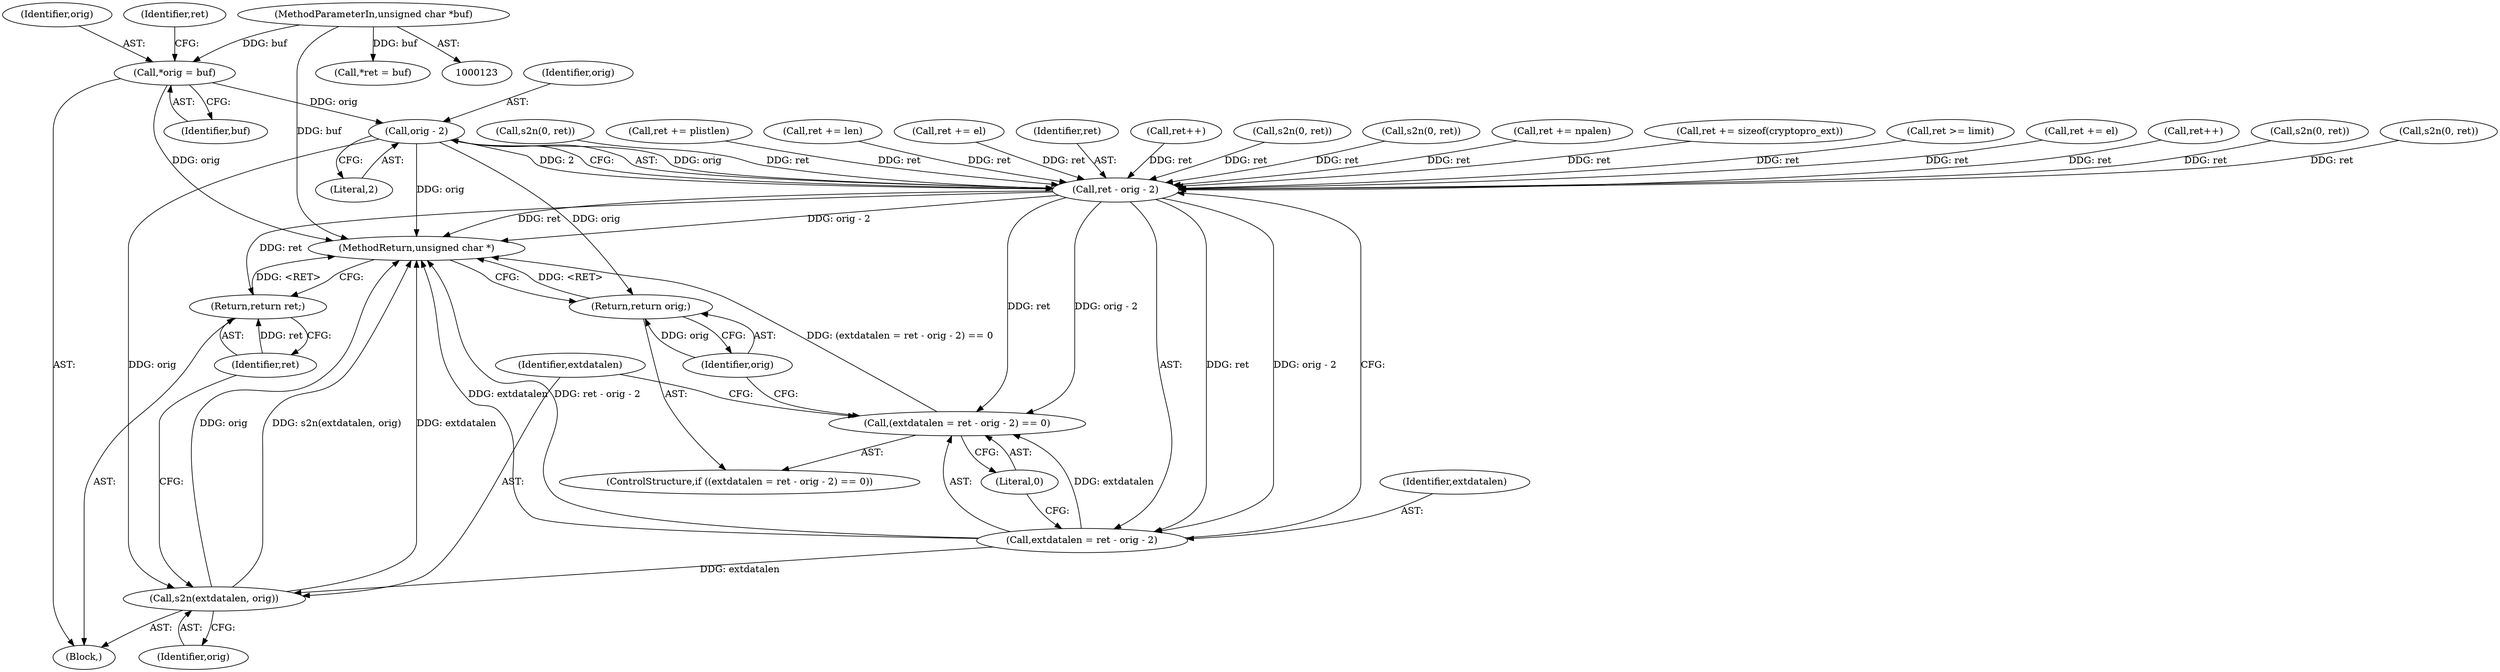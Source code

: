 digraph "0_openssl_4ad93618d26a3ea23d36ad5498ff4f59eff3a4d2_6@pointer" {
"1000134" [label="(Call,*orig = buf)"];
"1000125" [label="(MethodParameterIn,unsigned char *buf)"];
"1000783" [label="(Call,orig - 2)"];
"1000781" [label="(Call,ret - orig - 2)"];
"1000778" [label="(Call,(extdatalen = ret - orig - 2) == 0)"];
"1000779" [label="(Call,extdatalen = ret - orig - 2)"];
"1000789" [label="(Call,s2n(extdatalen, orig))"];
"1000792" [label="(Return,return ret;)"];
"1000787" [label="(Return,return orig;)"];
"1000692" [label="(Call,s2n(0, ret))"];
"1000780" [label="(Identifier,extdatalen)"];
"1000598" [label="(Call,ret += npalen)"];
"1000792" [label="(Return,return ret;)"];
"1000491" [label="(Call,ret += sizeof(cryptopro_ext))"];
"1000191" [label="(Call,ret >= limit)"];
"1000790" [label="(Identifier,extdatalen)"];
"1000778" [label="(Call,(extdatalen = ret - orig - 2) == 0)"];
"1000138" [label="(Call,*ret = buf)"];
"1000438" [label="(Call,ret += el)"];
"1000777" [label="(ControlStructure,if ((extdatalen = ret - orig - 2) == 0))"];
"1000532" [label="(Call,ret++)"];
"1000134" [label="(Call,*orig = buf)"];
"1000125" [label="(MethodParameterIn,unsigned char *buf)"];
"1000360" [label="(Call,s2n(0, ret))"];
"1000287" [label="(Call,s2n(0, ret))"];
"1000789" [label="(Call,s2n(extdatalen, orig))"];
"1000786" [label="(Literal,0)"];
"1000714" [label="(Call,s2n(0, ret))"];
"1000135" [label="(Identifier,orig)"];
"1000791" [label="(Identifier,orig)"];
"1000794" [label="(MethodReturn,unsigned char *)"];
"1000339" [label="(Call,ret += plistlen)"];
"1000784" [label="(Identifier,orig)"];
"1000785" [label="(Literal,2)"];
"1000783" [label="(Call,orig - 2)"];
"1000773" [label="(Call,ret += len)"];
"1000787" [label="(Return,return orig;)"];
"1000788" [label="(Identifier,orig)"];
"1000247" [label="(Call,ret += el)"];
"1000782" [label="(Identifier,ret)"];
"1000793" [label="(Identifier,ret)"];
"1000139" [label="(Identifier,ret)"];
"1000781" [label="(Call,ret - orig - 2)"];
"1000526" [label="(Call,ret++)"];
"1000779" [label="(Call,extdatalen = ret - orig - 2)"];
"1000128" [label="(Block,)"];
"1000136" [label="(Identifier,buf)"];
"1000385" [label="(Call,s2n(0, ret))"];
"1000134" -> "1000128"  [label="AST: "];
"1000134" -> "1000136"  [label="CFG: "];
"1000135" -> "1000134"  [label="AST: "];
"1000136" -> "1000134"  [label="AST: "];
"1000139" -> "1000134"  [label="CFG: "];
"1000134" -> "1000794"  [label="DDG: orig"];
"1000125" -> "1000134"  [label="DDG: buf"];
"1000134" -> "1000783"  [label="DDG: orig"];
"1000125" -> "1000123"  [label="AST: "];
"1000125" -> "1000794"  [label="DDG: buf"];
"1000125" -> "1000138"  [label="DDG: buf"];
"1000783" -> "1000781"  [label="AST: "];
"1000783" -> "1000785"  [label="CFG: "];
"1000784" -> "1000783"  [label="AST: "];
"1000785" -> "1000783"  [label="AST: "];
"1000781" -> "1000783"  [label="CFG: "];
"1000783" -> "1000794"  [label="DDG: orig"];
"1000783" -> "1000781"  [label="DDG: orig"];
"1000783" -> "1000781"  [label="DDG: 2"];
"1000783" -> "1000787"  [label="DDG: orig"];
"1000783" -> "1000789"  [label="DDG: orig"];
"1000781" -> "1000779"  [label="AST: "];
"1000782" -> "1000781"  [label="AST: "];
"1000779" -> "1000781"  [label="CFG: "];
"1000781" -> "1000794"  [label="DDG: orig - 2"];
"1000781" -> "1000794"  [label="DDG: ret"];
"1000781" -> "1000778"  [label="DDG: ret"];
"1000781" -> "1000778"  [label="DDG: orig - 2"];
"1000781" -> "1000779"  [label="DDG: ret"];
"1000781" -> "1000779"  [label="DDG: orig - 2"];
"1000247" -> "1000781"  [label="DDG: ret"];
"1000532" -> "1000781"  [label="DDG: ret"];
"1000714" -> "1000781"  [label="DDG: ret"];
"1000598" -> "1000781"  [label="DDG: ret"];
"1000287" -> "1000781"  [label="DDG: ret"];
"1000385" -> "1000781"  [label="DDG: ret"];
"1000339" -> "1000781"  [label="DDG: ret"];
"1000360" -> "1000781"  [label="DDG: ret"];
"1000491" -> "1000781"  [label="DDG: ret"];
"1000438" -> "1000781"  [label="DDG: ret"];
"1000191" -> "1000781"  [label="DDG: ret"];
"1000692" -> "1000781"  [label="DDG: ret"];
"1000526" -> "1000781"  [label="DDG: ret"];
"1000773" -> "1000781"  [label="DDG: ret"];
"1000781" -> "1000792"  [label="DDG: ret"];
"1000778" -> "1000777"  [label="AST: "];
"1000778" -> "1000786"  [label="CFG: "];
"1000779" -> "1000778"  [label="AST: "];
"1000786" -> "1000778"  [label="AST: "];
"1000788" -> "1000778"  [label="CFG: "];
"1000790" -> "1000778"  [label="CFG: "];
"1000778" -> "1000794"  [label="DDG: (extdatalen = ret - orig - 2) == 0"];
"1000779" -> "1000778"  [label="DDG: extdatalen"];
"1000780" -> "1000779"  [label="AST: "];
"1000786" -> "1000779"  [label="CFG: "];
"1000779" -> "1000794"  [label="DDG: extdatalen"];
"1000779" -> "1000794"  [label="DDG: ret - orig - 2"];
"1000779" -> "1000789"  [label="DDG: extdatalen"];
"1000789" -> "1000128"  [label="AST: "];
"1000789" -> "1000791"  [label="CFG: "];
"1000790" -> "1000789"  [label="AST: "];
"1000791" -> "1000789"  [label="AST: "];
"1000793" -> "1000789"  [label="CFG: "];
"1000789" -> "1000794"  [label="DDG: orig"];
"1000789" -> "1000794"  [label="DDG: s2n(extdatalen, orig)"];
"1000789" -> "1000794"  [label="DDG: extdatalen"];
"1000792" -> "1000128"  [label="AST: "];
"1000792" -> "1000793"  [label="CFG: "];
"1000793" -> "1000792"  [label="AST: "];
"1000794" -> "1000792"  [label="CFG: "];
"1000792" -> "1000794"  [label="DDG: <RET>"];
"1000793" -> "1000792"  [label="DDG: ret"];
"1000787" -> "1000777"  [label="AST: "];
"1000787" -> "1000788"  [label="CFG: "];
"1000788" -> "1000787"  [label="AST: "];
"1000794" -> "1000787"  [label="CFG: "];
"1000787" -> "1000794"  [label="DDG: <RET>"];
"1000788" -> "1000787"  [label="DDG: orig"];
}
